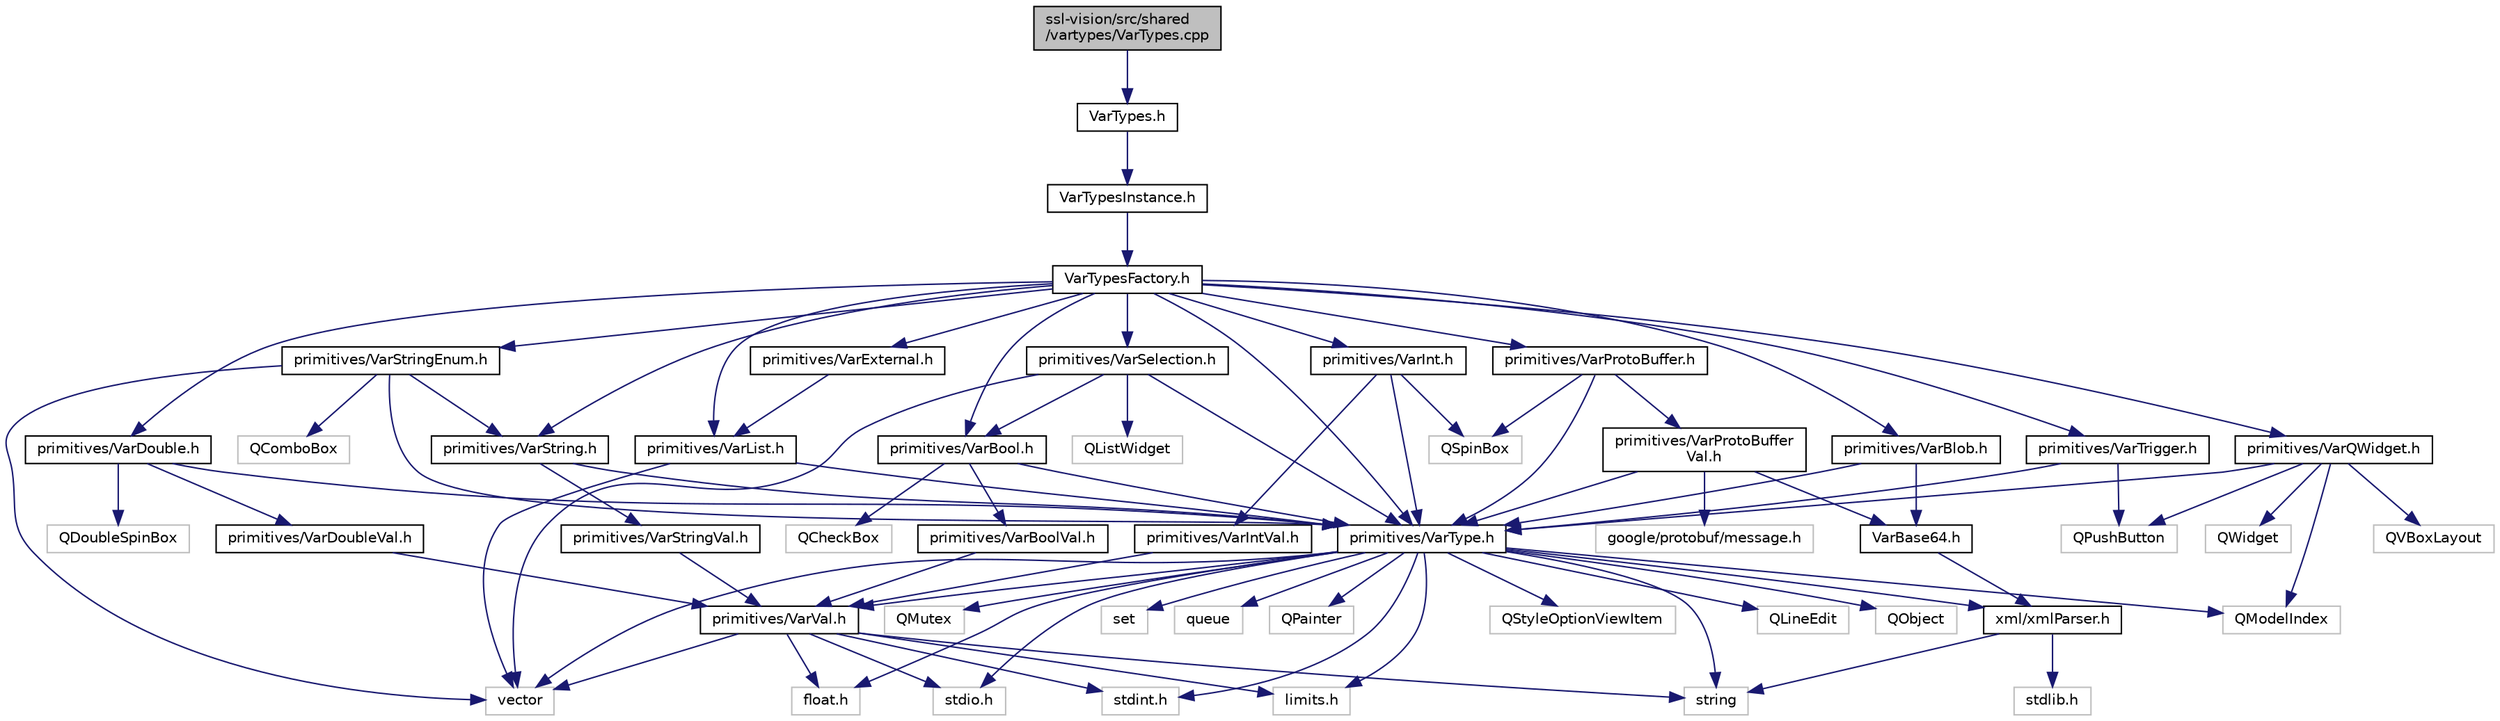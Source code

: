 digraph "ssl-vision/src/shared/vartypes/VarTypes.cpp"
{
 // INTERACTIVE_SVG=YES
  edge [fontname="Helvetica",fontsize="10",labelfontname="Helvetica",labelfontsize="10"];
  node [fontname="Helvetica",fontsize="10",shape=record];
  Node1 [label="ssl-vision/src/shared\l/vartypes/VarTypes.cpp",height=0.2,width=0.4,color="black", fillcolor="grey75", style="filled", fontcolor="black"];
  Node1 -> Node2 [color="midnightblue",fontsize="10",style="solid",fontname="Helvetica"];
  Node2 [label="VarTypes.h",height=0.2,width=0.4,color="black", fillcolor="white", style="filled",URL="$d1/d9a/_var_types_8h.html",tooltip="The main header for the VarTypes system. "];
  Node2 -> Node3 [color="midnightblue",fontsize="10",style="solid",fontname="Helvetica"];
  Node3 [label="VarTypesInstance.h",height=0.2,width=0.4,color="black", fillcolor="white", style="filled",URL="$df/de3/_var_types_instance_8h.html"];
  Node3 -> Node4 [color="midnightblue",fontsize="10",style="solid",fontname="Helvetica"];
  Node4 [label="VarTypesFactory.h",height=0.2,width=0.4,color="black", fillcolor="white", style="filled",URL="$d2/d10/_var_types_factory_8h.html"];
  Node4 -> Node5 [color="midnightblue",fontsize="10",style="solid",fontname="Helvetica"];
  Node5 [label="primitives/VarType.h",height=0.2,width=0.4,color="black", fillcolor="white", style="filled",URL="$d4/d8d/_var_type_8h.html",tooltip="C++ Interface: VarType. "];
  Node5 -> Node6 [color="midnightblue",fontsize="10",style="solid",fontname="Helvetica"];
  Node6 [label="stdint.h",height=0.2,width=0.4,color="grey75", fillcolor="white", style="filled"];
  Node5 -> Node7 [color="midnightblue",fontsize="10",style="solid",fontname="Helvetica"];
  Node7 [label="stdio.h",height=0.2,width=0.4,color="grey75", fillcolor="white", style="filled"];
  Node5 -> Node8 [color="midnightblue",fontsize="10",style="solid",fontname="Helvetica"];
  Node8 [label="string",height=0.2,width=0.4,color="grey75", fillcolor="white", style="filled"];
  Node5 -> Node9 [color="midnightblue",fontsize="10",style="solid",fontname="Helvetica"];
  Node9 [label="vector",height=0.2,width=0.4,color="grey75", fillcolor="white", style="filled"];
  Node5 -> Node10 [color="midnightblue",fontsize="10",style="solid",fontname="Helvetica"];
  Node10 [label="limits.h",height=0.2,width=0.4,color="grey75", fillcolor="white", style="filled"];
  Node5 -> Node11 [color="midnightblue",fontsize="10",style="solid",fontname="Helvetica"];
  Node11 [label="float.h",height=0.2,width=0.4,color="grey75", fillcolor="white", style="filled"];
  Node5 -> Node12 [color="midnightblue",fontsize="10",style="solid",fontname="Helvetica"];
  Node12 [label="set",height=0.2,width=0.4,color="grey75", fillcolor="white", style="filled"];
  Node5 -> Node13 [color="midnightblue",fontsize="10",style="solid",fontname="Helvetica"];
  Node13 [label="queue",height=0.2,width=0.4,color="grey75", fillcolor="white", style="filled"];
  Node5 -> Node14 [color="midnightblue",fontsize="10",style="solid",fontname="Helvetica"];
  Node14 [label="QPainter",height=0.2,width=0.4,color="grey75", fillcolor="white", style="filled"];
  Node5 -> Node15 [color="midnightblue",fontsize="10",style="solid",fontname="Helvetica"];
  Node15 [label="QStyleOptionViewItem",height=0.2,width=0.4,color="grey75", fillcolor="white", style="filled"];
  Node5 -> Node16 [color="midnightblue",fontsize="10",style="solid",fontname="Helvetica"];
  Node16 [label="QModelIndex",height=0.2,width=0.4,color="grey75", fillcolor="white", style="filled"];
  Node5 -> Node17 [color="midnightblue",fontsize="10",style="solid",fontname="Helvetica"];
  Node17 [label="QLineEdit",height=0.2,width=0.4,color="grey75", fillcolor="white", style="filled"];
  Node5 -> Node18 [color="midnightblue",fontsize="10",style="solid",fontname="Helvetica"];
  Node18 [label="primitives/VarVal.h",height=0.2,width=0.4,color="black", fillcolor="white", style="filled",URL="$d8/d4f/_var_val_8h.html"];
  Node18 -> Node6 [color="midnightblue",fontsize="10",style="solid",fontname="Helvetica"];
  Node18 -> Node7 [color="midnightblue",fontsize="10",style="solid",fontname="Helvetica"];
  Node18 -> Node8 [color="midnightblue",fontsize="10",style="solid",fontname="Helvetica"];
  Node18 -> Node9 [color="midnightblue",fontsize="10",style="solid",fontname="Helvetica"];
  Node18 -> Node10 [color="midnightblue",fontsize="10",style="solid",fontname="Helvetica"];
  Node18 -> Node11 [color="midnightblue",fontsize="10",style="solid",fontname="Helvetica"];
  Node5 -> Node19 [color="midnightblue",fontsize="10",style="solid",fontname="Helvetica"];
  Node19 [label="QObject",height=0.2,width=0.4,color="grey75", fillcolor="white", style="filled"];
  Node5 -> Node20 [color="midnightblue",fontsize="10",style="solid",fontname="Helvetica"];
  Node20 [label="xml/xmlParser.h",height=0.2,width=0.4,color="black", fillcolor="white", style="filled",URL="$d5/d31/xml_parser_8h.html"];
  Node20 -> Node21 [color="midnightblue",fontsize="10",style="solid",fontname="Helvetica"];
  Node21 [label="stdlib.h",height=0.2,width=0.4,color="grey75", fillcolor="white", style="filled"];
  Node20 -> Node8 [color="midnightblue",fontsize="10",style="solid",fontname="Helvetica"];
  Node5 -> Node22 [color="midnightblue",fontsize="10",style="solid",fontname="Helvetica"];
  Node22 [label="QMutex",height=0.2,width=0.4,color="grey75", fillcolor="white", style="filled"];
  Node4 -> Node23 [color="midnightblue",fontsize="10",style="solid",fontname="Helvetica"];
  Node23 [label="primitives/VarString.h",height=0.2,width=0.4,color="black", fillcolor="white", style="filled",URL="$d9/dc6/_var_string_8h.html",tooltip="C++ Interface: VarString. "];
  Node23 -> Node5 [color="midnightblue",fontsize="10",style="solid",fontname="Helvetica"];
  Node23 -> Node24 [color="midnightblue",fontsize="10",style="solid",fontname="Helvetica"];
  Node24 [label="primitives/VarStringVal.h",height=0.2,width=0.4,color="black", fillcolor="white", style="filled",URL="$d4/d5a/_var_string_val_8h.html",tooltip="C++ Interface: VarStringVal. "];
  Node24 -> Node18 [color="midnightblue",fontsize="10",style="solid",fontname="Helvetica"];
  Node4 -> Node25 [color="midnightblue",fontsize="10",style="solid",fontname="Helvetica"];
  Node25 [label="primitives/VarInt.h",height=0.2,width=0.4,color="black", fillcolor="white", style="filled",URL="$d4/d96/_var_int_8h.html",tooltip="C++ Interface: VarInt. "];
  Node25 -> Node5 [color="midnightblue",fontsize="10",style="solid",fontname="Helvetica"];
  Node25 -> Node26 [color="midnightblue",fontsize="10",style="solid",fontname="Helvetica"];
  Node26 [label="primitives/VarIntVal.h",height=0.2,width=0.4,color="black", fillcolor="white", style="filled",URL="$df/d23/_var_int_val_8h.html",tooltip="C++ Interface: VarIntVal. "];
  Node26 -> Node18 [color="midnightblue",fontsize="10",style="solid",fontname="Helvetica"];
  Node25 -> Node27 [color="midnightblue",fontsize="10",style="solid",fontname="Helvetica"];
  Node27 [label="QSpinBox",height=0.2,width=0.4,color="grey75", fillcolor="white", style="filled"];
  Node4 -> Node28 [color="midnightblue",fontsize="10",style="solid",fontname="Helvetica"];
  Node28 [label="primitives/VarBool.h",height=0.2,width=0.4,color="black", fillcolor="white", style="filled",URL="$de/de4/_var_bool_8h.html",tooltip="C++ Interface: VarBool. "];
  Node28 -> Node5 [color="midnightblue",fontsize="10",style="solid",fontname="Helvetica"];
  Node28 -> Node29 [color="midnightblue",fontsize="10",style="solid",fontname="Helvetica"];
  Node29 [label="primitives/VarBoolVal.h",height=0.2,width=0.4,color="black", fillcolor="white", style="filled",URL="$d2/d6b/_var_bool_val_8h.html",tooltip="C++ Interface: VarBoolVal. "];
  Node29 -> Node18 [color="midnightblue",fontsize="10",style="solid",fontname="Helvetica"];
  Node28 -> Node30 [color="midnightblue",fontsize="10",style="solid",fontname="Helvetica"];
  Node30 [label="QCheckBox",height=0.2,width=0.4,color="grey75", fillcolor="white", style="filled"];
  Node4 -> Node31 [color="midnightblue",fontsize="10",style="solid",fontname="Helvetica"];
  Node31 [label="primitives/VarDouble.h",height=0.2,width=0.4,color="black", fillcolor="white", style="filled",URL="$d9/d91/_var_double_8h.html",tooltip="C++ Interface: VarDouble. "];
  Node31 -> Node5 [color="midnightblue",fontsize="10",style="solid",fontname="Helvetica"];
  Node31 -> Node32 [color="midnightblue",fontsize="10",style="solid",fontname="Helvetica"];
  Node32 [label="primitives/VarDoubleVal.h",height=0.2,width=0.4,color="black", fillcolor="white", style="filled",URL="$d0/d05/_var_double_val_8h.html",tooltip="C++ Interface: VarDoubleVal. "];
  Node32 -> Node18 [color="midnightblue",fontsize="10",style="solid",fontname="Helvetica"];
  Node31 -> Node33 [color="midnightblue",fontsize="10",style="solid",fontname="Helvetica"];
  Node33 [label="QDoubleSpinBox",height=0.2,width=0.4,color="grey75", fillcolor="white", style="filled"];
  Node4 -> Node34 [color="midnightblue",fontsize="10",style="solid",fontname="Helvetica"];
  Node34 [label="primitives/VarBlob.h",height=0.2,width=0.4,color="black", fillcolor="white", style="filled",URL="$d7/d17/_var_blob_8h.html",tooltip="C++ Implementation: VarBlob. "];
  Node34 -> Node5 [color="midnightblue",fontsize="10",style="solid",fontname="Helvetica"];
  Node34 -> Node35 [color="midnightblue",fontsize="10",style="solid",fontname="Helvetica"];
  Node35 [label="VarBase64.h",height=0.2,width=0.4,color="black", fillcolor="white", style="filled",URL="$dd/d0c/_var_base64_8h.html",tooltip="C++ Interface: VarBase64. "];
  Node35 -> Node20 [color="midnightblue",fontsize="10",style="solid",fontname="Helvetica"];
  Node4 -> Node36 [color="midnightblue",fontsize="10",style="solid",fontname="Helvetica"];
  Node36 [label="primitives/VarList.h",height=0.2,width=0.4,color="black", fillcolor="white", style="filled",URL="$df/dc3/_var_list_8h.html",tooltip="C++ Interface: VarList. "];
  Node36 -> Node5 [color="midnightblue",fontsize="10",style="solid",fontname="Helvetica"];
  Node36 -> Node9 [color="midnightblue",fontsize="10",style="solid",fontname="Helvetica"];
  Node4 -> Node37 [color="midnightblue",fontsize="10",style="solid",fontname="Helvetica"];
  Node37 [label="primitives/VarStringEnum.h",height=0.2,width=0.4,color="black", fillcolor="white", style="filled",URL="$de/d75/_var_string_enum_8h.html",tooltip="C++ Interface: VarStringEnum. "];
  Node37 -> Node5 [color="midnightblue",fontsize="10",style="solid",fontname="Helvetica"];
  Node37 -> Node23 [color="midnightblue",fontsize="10",style="solid",fontname="Helvetica"];
  Node37 -> Node9 [color="midnightblue",fontsize="10",style="solid",fontname="Helvetica"];
  Node37 -> Node38 [color="midnightblue",fontsize="10",style="solid",fontname="Helvetica"];
  Node38 [label="QComboBox",height=0.2,width=0.4,color="grey75", fillcolor="white", style="filled"];
  Node4 -> Node39 [color="midnightblue",fontsize="10",style="solid",fontname="Helvetica"];
  Node39 [label="primitives/VarSelection.h",height=0.2,width=0.4,color="black", fillcolor="white", style="filled",URL="$d4/d13/_var_selection_8h.html",tooltip="C++ Interface: VarSelection. "];
  Node39 -> Node5 [color="midnightblue",fontsize="10",style="solid",fontname="Helvetica"];
  Node39 -> Node28 [color="midnightblue",fontsize="10",style="solid",fontname="Helvetica"];
  Node39 -> Node9 [color="midnightblue",fontsize="10",style="solid",fontname="Helvetica"];
  Node39 -> Node40 [color="midnightblue",fontsize="10",style="solid",fontname="Helvetica"];
  Node40 [label="QListWidget",height=0.2,width=0.4,color="grey75", fillcolor="white", style="filled"];
  Node4 -> Node41 [color="midnightblue",fontsize="10",style="solid",fontname="Helvetica"];
  Node41 [label="primitives/VarExternal.h",height=0.2,width=0.4,color="black", fillcolor="white", style="filled",URL="$d3/d58/_var_external_8h.html",tooltip="C++ Interface: VarExternal. "];
  Node41 -> Node36 [color="midnightblue",fontsize="10",style="solid",fontname="Helvetica"];
  Node4 -> Node42 [color="midnightblue",fontsize="10",style="solid",fontname="Helvetica"];
  Node42 [label="primitives/VarQWidget.h",height=0.2,width=0.4,color="black", fillcolor="white", style="filled",URL="$d1/d4e/_var_q_widget_8h.html",tooltip="C++ Interface: VarInt. "];
  Node42 -> Node5 [color="midnightblue",fontsize="10",style="solid",fontname="Helvetica"];
  Node42 -> Node43 [color="midnightblue",fontsize="10",style="solid",fontname="Helvetica"];
  Node43 [label="QWidget",height=0.2,width=0.4,color="grey75", fillcolor="white", style="filled"];
  Node42 -> Node16 [color="midnightblue",fontsize="10",style="solid",fontname="Helvetica"];
  Node42 -> Node44 [color="midnightblue",fontsize="10",style="solid",fontname="Helvetica"];
  Node44 [label="QVBoxLayout",height=0.2,width=0.4,color="grey75", fillcolor="white", style="filled"];
  Node42 -> Node45 [color="midnightblue",fontsize="10",style="solid",fontname="Helvetica"];
  Node45 [label="QPushButton",height=0.2,width=0.4,color="grey75", fillcolor="white", style="filled"];
  Node4 -> Node46 [color="midnightblue",fontsize="10",style="solid",fontname="Helvetica"];
  Node46 [label="primitives/VarTrigger.h",height=0.2,width=0.4,color="black", fillcolor="white", style="filled",URL="$d2/dfd/_var_trigger_8h.html",tooltip="C++ Interface: VarTrigger. "];
  Node46 -> Node5 [color="midnightblue",fontsize="10",style="solid",fontname="Helvetica"];
  Node46 -> Node45 [color="midnightblue",fontsize="10",style="solid",fontname="Helvetica"];
  Node4 -> Node47 [color="midnightblue",fontsize="10",style="solid",fontname="Helvetica"];
  Node47 [label="primitives/VarProtoBuffer.h",height=0.2,width=0.4,color="black", fillcolor="white", style="filled",URL="$d2/de8/_var_proto_buffer_8h.html",tooltip="C++ Interface: VarProtoBuffer. "];
  Node47 -> Node5 [color="midnightblue",fontsize="10",style="solid",fontname="Helvetica"];
  Node47 -> Node48 [color="midnightblue",fontsize="10",style="solid",fontname="Helvetica"];
  Node48 [label="primitives/VarProtoBuffer\lVal.h",height=0.2,width=0.4,color="black", fillcolor="white", style="filled",URL="$d9/d17/_var_proto_buffer_val_8h.html",tooltip="C++ Implementation: VarProtoBufferVal. "];
  Node48 -> Node5 [color="midnightblue",fontsize="10",style="solid",fontname="Helvetica"];
  Node48 -> Node49 [color="midnightblue",fontsize="10",style="solid",fontname="Helvetica"];
  Node49 [label="google/protobuf/message.h",height=0.2,width=0.4,color="grey75", fillcolor="white", style="filled"];
  Node48 -> Node35 [color="midnightblue",fontsize="10",style="solid",fontname="Helvetica"];
  Node47 -> Node27 [color="midnightblue",fontsize="10",style="solid",fontname="Helvetica"];
}
